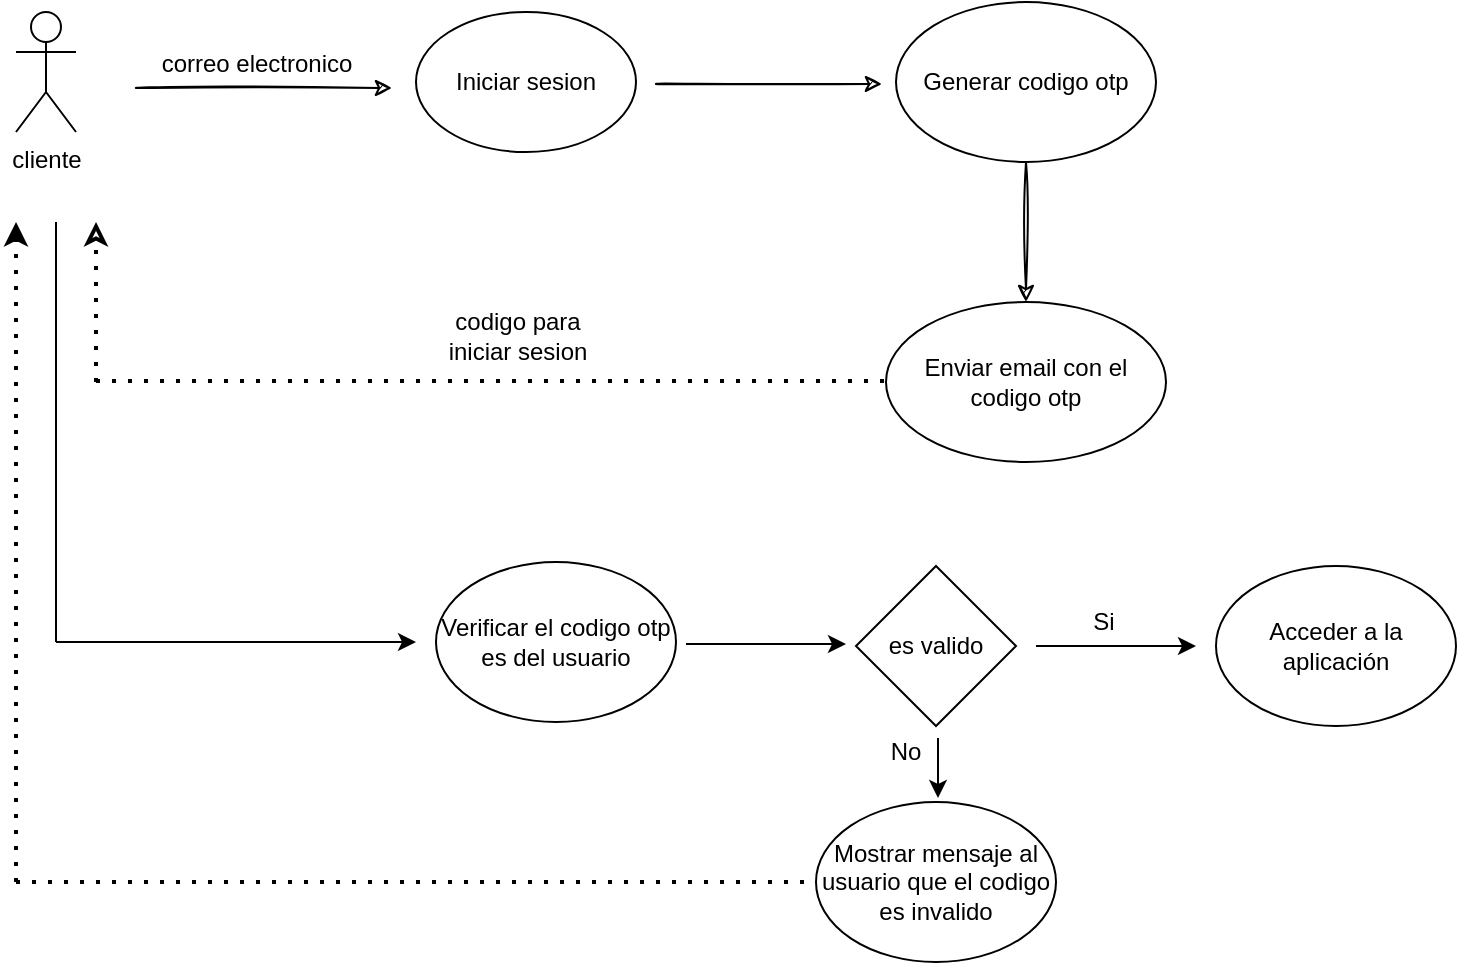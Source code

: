 <mxfile>
    <diagram id="ukvpJ5zpEO3pPiO6sG4l" name="Page-1">
        <mxGraphModel dx="679" dy="386" grid="1" gridSize="10" guides="1" tooltips="1" connect="1" arrows="1" fold="1" page="1" pageScale="1" pageWidth="850" pageHeight="1100" math="0" shadow="0">
            <root>
                <mxCell id="0"/>
                <mxCell id="1" parent="0"/>
                <mxCell id="2" value="cliente" style="shape=umlActor;verticalLabelPosition=bottom;verticalAlign=top;html=1;" parent="1" vertex="1">
                    <mxGeometry x="40" y="115" width="30" height="60" as="geometry"/>
                </mxCell>
                <mxCell id="5" value="Iniciar sesion" style="ellipse;whiteSpace=wrap;html=1;" parent="1" vertex="1">
                    <mxGeometry x="240" y="115" width="110" height="70" as="geometry"/>
                </mxCell>
                <mxCell id="6" value="correo electronico" style="text;html=1;align=center;verticalAlign=middle;resizable=0;points=[];autosize=1;strokeColor=none;" parent="1" vertex="1">
                    <mxGeometry x="105" y="131" width="110" height="20" as="geometry"/>
                </mxCell>
                <mxCell id="8" value="" style="edgeStyle=none;curved=1;rounded=0;orthogonalLoop=1;jettySize=auto;html=1;endArrow=classic;sourcePerimeterSpacing=8;targetPerimeterSpacing=8;fontSize=16;sketch=1;endFill=1;" parent="1" edge="1">
                    <mxGeometry width="120" relative="1" as="geometry">
                        <mxPoint x="100" y="153" as="sourcePoint"/>
                        <mxPoint x="228" y="153" as="targetPoint"/>
                        <Array as="points"/>
                    </mxGeometry>
                </mxCell>
                <mxCell id="9" value="Generar codigo otp" style="ellipse;whiteSpace=wrap;html=1;" parent="1" vertex="1">
                    <mxGeometry x="480" y="110" width="130" height="80" as="geometry"/>
                </mxCell>
                <mxCell id="14" value="" style="edgeStyle=none;curved=1;rounded=0;orthogonalLoop=1;jettySize=auto;html=1;endArrow=classic;sourcePerimeterSpacing=8;targetPerimeterSpacing=8;fontSize=16;sketch=1;strokeWidth=1;endFill=1;" parent="1" edge="1">
                    <mxGeometry width="120" relative="1" as="geometry">
                        <mxPoint x="360" y="151" as="sourcePoint"/>
                        <mxPoint x="473" y="151" as="targetPoint"/>
                        <Array as="points"/>
                    </mxGeometry>
                </mxCell>
                <mxCell id="16" value="Enviar email con el codigo otp" style="ellipse;whiteSpace=wrap;html=1;" parent="1" vertex="1">
                    <mxGeometry x="475" y="260" width="140" height="80" as="geometry"/>
                </mxCell>
                <mxCell id="17" value="" style="edgeStyle=none;rounded=1;orthogonalLoop=1;jettySize=auto;html=1;endArrow=classic;sourcePerimeterSpacing=8;targetPerimeterSpacing=8;fontSize=16;sketch=1;exitX=0.5;exitY=1;exitDx=0;exitDy=0;entryX=0.5;entryY=0;entryDx=0;entryDy=0;endFill=1;" parent="1" source="9" target="16" edge="1">
                    <mxGeometry width="120" relative="1" as="geometry">
                        <mxPoint x="360" y="400" as="sourcePoint"/>
                        <mxPoint x="480" y="400" as="targetPoint"/>
                        <Array as="points"/>
                    </mxGeometry>
                </mxCell>
                <mxCell id="19" value="" style="endArrow=none;dashed=1;html=1;dashPattern=1 3;strokeWidth=2;entryX=0;entryY=0.638;entryDx=0;entryDy=0;entryPerimeter=0;" parent="1" edge="1">
                    <mxGeometry width="50" height="50" relative="1" as="geometry">
                        <mxPoint x="80" y="299.5" as="sourcePoint"/>
                        <mxPoint x="475" y="299.54" as="targetPoint"/>
                    </mxGeometry>
                </mxCell>
                <mxCell id="20" value="" style="endArrow=classic;dashed=1;html=1;dashPattern=1 3;strokeWidth=2;endFill=0;" parent="1" edge="1">
                    <mxGeometry width="50" height="50" relative="1" as="geometry">
                        <mxPoint x="80" y="300" as="sourcePoint"/>
                        <mxPoint x="80" y="220" as="targetPoint"/>
                    </mxGeometry>
                </mxCell>
                <mxCell id="21" value="codigo para iniciar sesion" style="text;html=1;strokeColor=none;fillColor=none;align=center;verticalAlign=middle;whiteSpace=wrap;rounded=0;" parent="1" vertex="1">
                    <mxGeometry x="251" y="267" width="80" height="20" as="geometry"/>
                </mxCell>
                <mxCell id="22" value="" style="endArrow=none;html=1;" parent="1" edge="1">
                    <mxGeometry width="50" height="50" relative="1" as="geometry">
                        <mxPoint x="60" y="430" as="sourcePoint"/>
                        <mxPoint x="60" y="220" as="targetPoint"/>
                    </mxGeometry>
                </mxCell>
                <mxCell id="23" value="" style="endArrow=classic;html=1;" parent="1" edge="1">
                    <mxGeometry width="50" height="50" relative="1" as="geometry">
                        <mxPoint x="60" y="430" as="sourcePoint"/>
                        <mxPoint x="240" y="430" as="targetPoint"/>
                    </mxGeometry>
                </mxCell>
                <mxCell id="24" value="Verificar el codigo otp es del usuario" style="ellipse;whiteSpace=wrap;html=1;" parent="1" vertex="1">
                    <mxGeometry x="250" y="390" width="120" height="80" as="geometry"/>
                </mxCell>
                <mxCell id="25" value="es valido" style="rhombus;whiteSpace=wrap;html=1;" parent="1" vertex="1">
                    <mxGeometry x="460" y="392" width="80" height="80" as="geometry"/>
                </mxCell>
                <mxCell id="26" value="" style="endArrow=classic;html=1;exitX=1;exitY=0.5;exitDx=0;exitDy=0;endFill=1;" parent="1" edge="1">
                    <mxGeometry width="50" height="50" relative="1" as="geometry">
                        <mxPoint x="375" y="431" as="sourcePoint"/>
                        <mxPoint x="455" y="431" as="targetPoint"/>
                    </mxGeometry>
                </mxCell>
                <mxCell id="27" value="" style="endArrow=classic;html=1;targetPerimeterSpacing=8;sourcePerimeterSpacing=8;" parent="1" edge="1">
                    <mxGeometry width="50" height="50" relative="1" as="geometry">
                        <mxPoint x="550" y="432" as="sourcePoint"/>
                        <mxPoint x="630" y="432" as="targetPoint"/>
                    </mxGeometry>
                </mxCell>
                <mxCell id="28" value="Si" style="text;html=1;strokeColor=none;fillColor=none;align=center;verticalAlign=middle;whiteSpace=wrap;rounded=0;" parent="1" vertex="1">
                    <mxGeometry x="564" y="410" width="40" height="20" as="geometry"/>
                </mxCell>
                <mxCell id="30" value="Acceder a la aplicación" style="ellipse;whiteSpace=wrap;html=1;" parent="1" vertex="1">
                    <mxGeometry x="640" y="392" width="120" height="80" as="geometry"/>
                </mxCell>
                <mxCell id="31" value="Mostrar mensaje al usuario que el codigo es invalido" style="ellipse;whiteSpace=wrap;html=1;" parent="1" vertex="1">
                    <mxGeometry x="440" y="510" width="120" height="80" as="geometry"/>
                </mxCell>
                <mxCell id="32" value="" style="endArrow=classic;html=1;" parent="1" edge="1">
                    <mxGeometry width="50" height="50" relative="1" as="geometry">
                        <mxPoint x="501" y="478" as="sourcePoint"/>
                        <mxPoint x="501" y="508" as="targetPoint"/>
                    </mxGeometry>
                </mxCell>
                <mxCell id="33" value="" style="endArrow=none;dashed=1;html=1;dashPattern=1 3;strokeWidth=2;entryX=0;entryY=0.5;entryDx=0;entryDy=0;" parent="1" target="31" edge="1">
                    <mxGeometry width="50" height="50" relative="1" as="geometry">
                        <mxPoint x="40" y="550" as="sourcePoint"/>
                        <mxPoint x="335" y="525" as="targetPoint"/>
                    </mxGeometry>
                </mxCell>
                <mxCell id="34" value="" style="endArrow=classic;dashed=1;html=1;dashPattern=1 3;strokeWidth=2;endFill=1;" parent="1" edge="1">
                    <mxGeometry width="50" height="50" relative="1" as="geometry">
                        <mxPoint x="40" y="550" as="sourcePoint"/>
                        <mxPoint x="40" y="220" as="targetPoint"/>
                    </mxGeometry>
                </mxCell>
                <mxCell id="35" value="No" style="text;html=1;strokeColor=none;fillColor=none;align=center;verticalAlign=middle;whiteSpace=wrap;rounded=0;" vertex="1" parent="1">
                    <mxGeometry x="465" y="475" width="40" height="20" as="geometry"/>
                </mxCell>
            </root>
        </mxGraphModel>
    </diagram>
</mxfile>
